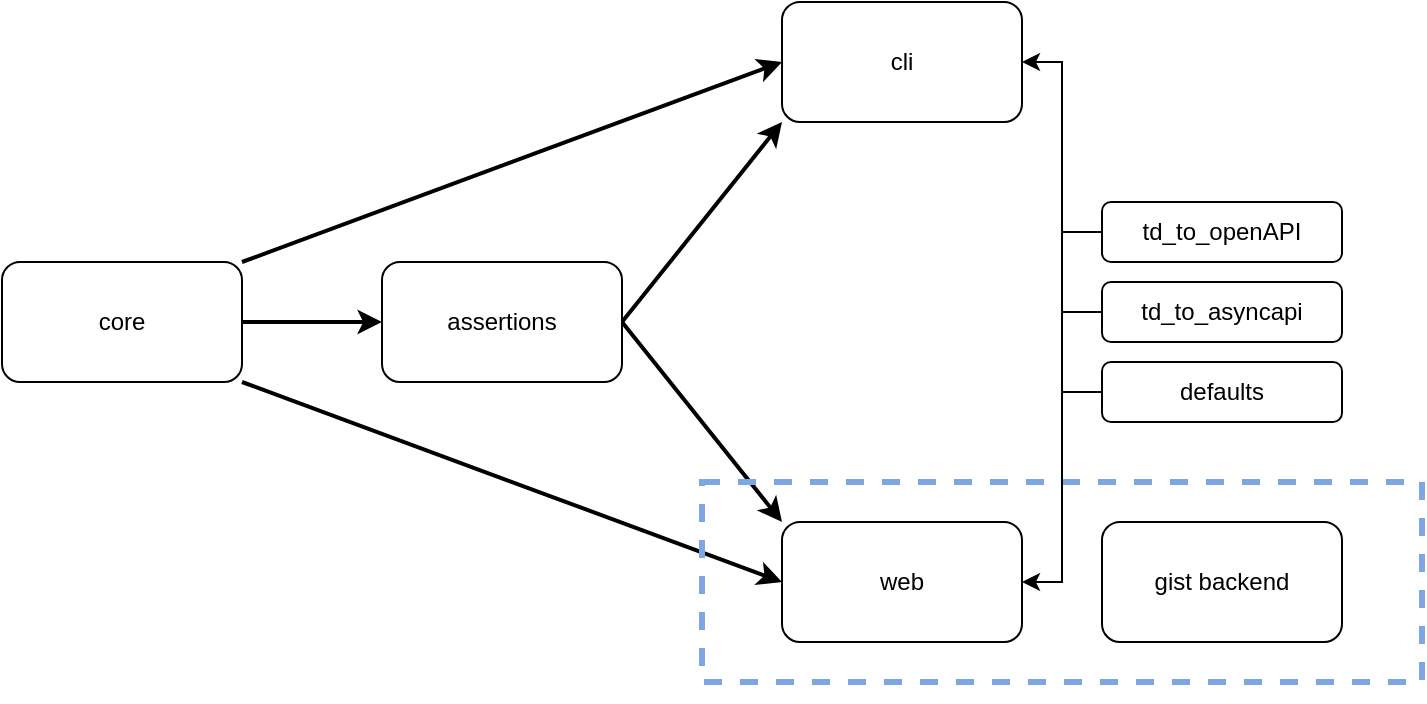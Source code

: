 <mxfile version="15.4.0" type="device"><diagram id="HsfRKUwO8yAhPEBh0xE-" name="Page-1"><mxGraphModel dx="1185" dy="733" grid="1" gridSize="10" guides="1" tooltips="1" connect="1" arrows="1" fold="1" page="1" pageScale="1" pageWidth="827" pageHeight="1169" math="0" shadow="0"><root><mxCell id="0"/><mxCell id="1" parent="0"/><mxCell id="YTXSNV0nuj36KH9C878V-7" style="rounded=0;orthogonalLoop=1;jettySize=auto;html=1;exitX=1;exitY=0;exitDx=0;exitDy=0;entryX=0;entryY=0.5;entryDx=0;entryDy=0;strokeWidth=2;" parent="1" source="YTXSNV0nuj36KH9C878V-1" target="YTXSNV0nuj36KH9C878V-4" edge="1"><mxGeometry relative="1" as="geometry"/></mxCell><mxCell id="YTXSNV0nuj36KH9C878V-8" style="rounded=0;orthogonalLoop=1;jettySize=auto;html=1;exitX=1;exitY=1;exitDx=0;exitDy=0;entryX=0;entryY=0.5;entryDx=0;entryDy=0;strokeWidth=2;" parent="1" source="YTXSNV0nuj36KH9C878V-1" target="YTXSNV0nuj36KH9C878V-5" edge="1"><mxGeometry relative="1" as="geometry"/></mxCell><mxCell id="YTXSNV0nuj36KH9C878V-9" style="rounded=0;orthogonalLoop=1;jettySize=auto;html=1;exitX=1;exitY=0.5;exitDx=0;exitDy=0;entryX=0;entryY=1;entryDx=0;entryDy=0;strokeWidth=2;" parent="1" source="YTXSNV0nuj36KH9C878V-3" target="YTXSNV0nuj36KH9C878V-4" edge="1"><mxGeometry relative="1" as="geometry"/></mxCell><mxCell id="YTXSNV0nuj36KH9C878V-10" style="rounded=0;orthogonalLoop=1;jettySize=auto;html=1;exitX=1;exitY=0.5;exitDx=0;exitDy=0;entryX=0;entryY=0;entryDx=0;entryDy=0;strokeWidth=2;" parent="1" source="YTXSNV0nuj36KH9C878V-3" target="YTXSNV0nuj36KH9C878V-5" edge="1"><mxGeometry relative="1" as="geometry"/></mxCell><mxCell id="YTXSNV0nuj36KH9C878V-4" value="cli" style="rounded=1;whiteSpace=wrap;html=1;" parent="1" vertex="1"><mxGeometry x="440" y="20" width="120" height="60" as="geometry"/></mxCell><mxCell id="S__wkBJ7rzvghQ-bPrjb-6" value="" style="group" vertex="1" connectable="0" parent="1"><mxGeometry x="600" y="120" width="120" height="110" as="geometry"/></mxCell><mxCell id="ZkwojjbiFXXCervUykGx-2" value="td_to_openAPI" style="rounded=1;whiteSpace=wrap;html=1;" parent="S__wkBJ7rzvghQ-bPrjb-6" vertex="1"><mxGeometry width="120" height="30" as="geometry"/></mxCell><mxCell id="S__wkBJ7rzvghQ-bPrjb-1" value="td_to_asyncapi" style="rounded=1;whiteSpace=wrap;html=1;" vertex="1" parent="S__wkBJ7rzvghQ-bPrjb-6"><mxGeometry y="40" width="120" height="30" as="geometry"/></mxCell><mxCell id="S__wkBJ7rzvghQ-bPrjb-5" value="defaults" style="rounded=1;whiteSpace=wrap;html=1;" vertex="1" parent="S__wkBJ7rzvghQ-bPrjb-6"><mxGeometry y="80" width="120" height="30" as="geometry"/></mxCell><mxCell id="S__wkBJ7rzvghQ-bPrjb-7" value="" style="group" vertex="1" connectable="0" parent="1"><mxGeometry x="400" y="250" width="360" height="120" as="geometry"/></mxCell><mxCell id="ZkwojjbiFXXCervUykGx-5" value="" style="verticalLabelPosition=bottom;verticalAlign=top;html=1;shape=mxgraph.basic.rect;fillColor2=none;strokeWidth=3;size=20;indent=5;fillColor=none;dashed=1;strokeColor=#7EA6E0;" parent="S__wkBJ7rzvghQ-bPrjb-7" vertex="1"><mxGeometry y="10" width="360" height="100" as="geometry"/></mxCell><mxCell id="YTXSNV0nuj36KH9C878V-5" value="web" style="rounded=1;whiteSpace=wrap;html=1;" parent="S__wkBJ7rzvghQ-bPrjb-7" vertex="1"><mxGeometry x="40" y="30" width="120" height="60" as="geometry"/></mxCell><mxCell id="ZkwojjbiFXXCervUykGx-1" value="gist backend" style="rounded=1;whiteSpace=wrap;html=1;" parent="S__wkBJ7rzvghQ-bPrjb-7" vertex="1"><mxGeometry x="200" y="30" width="120" height="60" as="geometry"/></mxCell><mxCell id="S__wkBJ7rzvghQ-bPrjb-8" value="" style="group" vertex="1" connectable="0" parent="1"><mxGeometry x="50" y="150" width="310" height="60" as="geometry"/></mxCell><mxCell id="YTXSNV0nuj36KH9C878V-1" value="&lt;div&gt;core&lt;/div&gt;" style="rounded=1;whiteSpace=wrap;html=1;" parent="S__wkBJ7rzvghQ-bPrjb-8" vertex="1"><mxGeometry width="120" height="60" as="geometry"/></mxCell><mxCell id="YTXSNV0nuj36KH9C878V-3" value="assertions" style="rounded=1;whiteSpace=wrap;html=1;" parent="S__wkBJ7rzvghQ-bPrjb-8" vertex="1"><mxGeometry x="190" width="120" height="60" as="geometry"/></mxCell><mxCell id="YTXSNV0nuj36KH9C878V-6" style="edgeStyle=orthogonalEdgeStyle;rounded=0;orthogonalLoop=1;jettySize=auto;html=1;exitX=1;exitY=0.5;exitDx=0;exitDy=0;strokeWidth=2;" parent="S__wkBJ7rzvghQ-bPrjb-8" source="YTXSNV0nuj36KH9C878V-1" target="YTXSNV0nuj36KH9C878V-3" edge="1"><mxGeometry relative="1" as="geometry"/></mxCell><mxCell id="S__wkBJ7rzvghQ-bPrjb-11" style="edgeStyle=orthogonalEdgeStyle;rounded=0;orthogonalLoop=1;jettySize=auto;html=1;exitX=0;exitY=0.5;exitDx=0;exitDy=0;entryX=1;entryY=0.5;entryDx=0;entryDy=0;" edge="1" parent="1" source="S__wkBJ7rzvghQ-bPrjb-1" target="YTXSNV0nuj36KH9C878V-4"><mxGeometry relative="1" as="geometry"/></mxCell><mxCell id="S__wkBJ7rzvghQ-bPrjb-12" style="edgeStyle=orthogonalEdgeStyle;rounded=0;orthogonalLoop=1;jettySize=auto;html=1;exitX=0;exitY=0.5;exitDx=0;exitDy=0;endArrow=none;endFill=0;" edge="1" parent="1" source="ZkwojjbiFXXCervUykGx-2"><mxGeometry relative="1" as="geometry"><mxPoint x="580" y="135.069" as="targetPoint"/></mxGeometry></mxCell><mxCell id="S__wkBJ7rzvghQ-bPrjb-13" style="edgeStyle=orthogonalEdgeStyle;rounded=0;orthogonalLoop=1;jettySize=auto;html=1;exitX=0;exitY=0.5;exitDx=0;exitDy=0;entryX=1;entryY=0.5;entryDx=0;entryDy=0;endArrow=classic;endFill=1;" edge="1" parent="1" source="S__wkBJ7rzvghQ-bPrjb-1" target="YTXSNV0nuj36KH9C878V-5"><mxGeometry relative="1" as="geometry"/></mxCell><mxCell id="S__wkBJ7rzvghQ-bPrjb-14" style="edgeStyle=orthogonalEdgeStyle;rounded=0;orthogonalLoop=1;jettySize=auto;html=1;exitX=0;exitY=0.5;exitDx=0;exitDy=0;endArrow=none;endFill=0;" edge="1" parent="1" source="S__wkBJ7rzvghQ-bPrjb-5"><mxGeometry relative="1" as="geometry"><mxPoint x="580" y="215.333" as="targetPoint"/></mxGeometry></mxCell></root></mxGraphModel></diagram></mxfile>